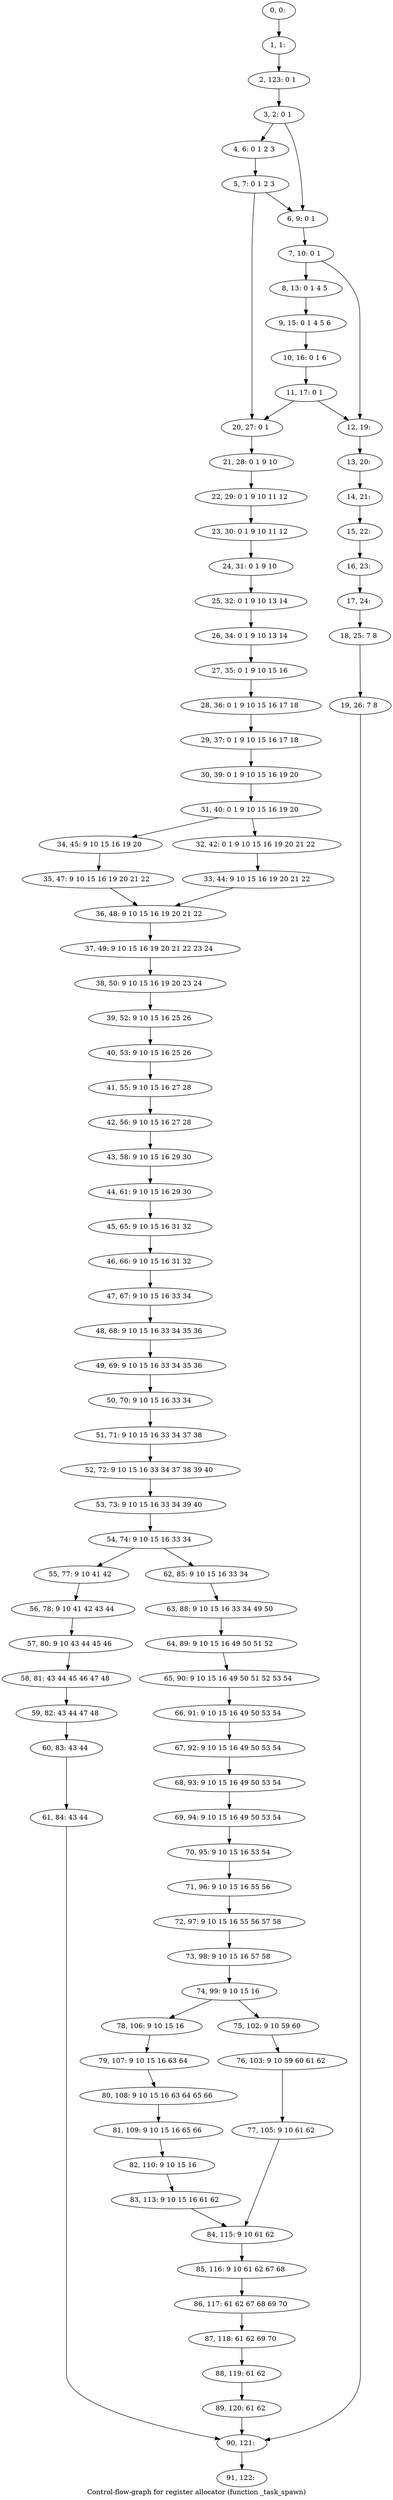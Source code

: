digraph G {
graph [label="Control-flow-graph for register allocator (function _task_spawn)"]
0[label="0, 0: "];
1[label="1, 1: "];
2[label="2, 123: 0 1 "];
3[label="3, 2: 0 1 "];
4[label="4, 6: 0 1 2 3 "];
5[label="5, 7: 0 1 2 3 "];
6[label="6, 9: 0 1 "];
7[label="7, 10: 0 1 "];
8[label="8, 13: 0 1 4 5 "];
9[label="9, 15: 0 1 4 5 6 "];
10[label="10, 16: 0 1 6 "];
11[label="11, 17: 0 1 "];
12[label="12, 19: "];
13[label="13, 20: "];
14[label="14, 21: "];
15[label="15, 22: "];
16[label="16, 23: "];
17[label="17, 24: "];
18[label="18, 25: 7 8 "];
19[label="19, 26: 7 8 "];
20[label="20, 27: 0 1 "];
21[label="21, 28: 0 1 9 10 "];
22[label="22, 29: 0 1 9 10 11 12 "];
23[label="23, 30: 0 1 9 10 11 12 "];
24[label="24, 31: 0 1 9 10 "];
25[label="25, 32: 0 1 9 10 13 14 "];
26[label="26, 34: 0 1 9 10 13 14 "];
27[label="27, 35: 0 1 9 10 15 16 "];
28[label="28, 36: 0 1 9 10 15 16 17 18 "];
29[label="29, 37: 0 1 9 10 15 16 17 18 "];
30[label="30, 39: 0 1 9 10 15 16 19 20 "];
31[label="31, 40: 0 1 9 10 15 16 19 20 "];
32[label="32, 42: 0 1 9 10 15 16 19 20 21 22 "];
33[label="33, 44: 9 10 15 16 19 20 21 22 "];
34[label="34, 45: 9 10 15 16 19 20 "];
35[label="35, 47: 9 10 15 16 19 20 21 22 "];
36[label="36, 48: 9 10 15 16 19 20 21 22 "];
37[label="37, 49: 9 10 15 16 19 20 21 22 23 24 "];
38[label="38, 50: 9 10 15 16 19 20 23 24 "];
39[label="39, 52: 9 10 15 16 25 26 "];
40[label="40, 53: 9 10 15 16 25 26 "];
41[label="41, 55: 9 10 15 16 27 28 "];
42[label="42, 56: 9 10 15 16 27 28 "];
43[label="43, 58: 9 10 15 16 29 30 "];
44[label="44, 61: 9 10 15 16 29 30 "];
45[label="45, 65: 9 10 15 16 31 32 "];
46[label="46, 66: 9 10 15 16 31 32 "];
47[label="47, 67: 9 10 15 16 33 34 "];
48[label="48, 68: 9 10 15 16 33 34 35 36 "];
49[label="49, 69: 9 10 15 16 33 34 35 36 "];
50[label="50, 70: 9 10 15 16 33 34 "];
51[label="51, 71: 9 10 15 16 33 34 37 38 "];
52[label="52, 72: 9 10 15 16 33 34 37 38 39 40 "];
53[label="53, 73: 9 10 15 16 33 34 39 40 "];
54[label="54, 74: 9 10 15 16 33 34 "];
55[label="55, 77: 9 10 41 42 "];
56[label="56, 78: 9 10 41 42 43 44 "];
57[label="57, 80: 9 10 43 44 45 46 "];
58[label="58, 81: 43 44 45 46 47 48 "];
59[label="59, 82: 43 44 47 48 "];
60[label="60, 83: 43 44 "];
61[label="61, 84: 43 44 "];
62[label="62, 85: 9 10 15 16 33 34 "];
63[label="63, 88: 9 10 15 16 33 34 49 50 "];
64[label="64, 89: 9 10 15 16 49 50 51 52 "];
65[label="65, 90: 9 10 15 16 49 50 51 52 53 54 "];
66[label="66, 91: 9 10 15 16 49 50 53 54 "];
67[label="67, 92: 9 10 15 16 49 50 53 54 "];
68[label="68, 93: 9 10 15 16 49 50 53 54 "];
69[label="69, 94: 9 10 15 16 49 50 53 54 "];
70[label="70, 95: 9 10 15 16 53 54 "];
71[label="71, 96: 9 10 15 16 55 56 "];
72[label="72, 97: 9 10 15 16 55 56 57 58 "];
73[label="73, 98: 9 10 15 16 57 58 "];
74[label="74, 99: 9 10 15 16 "];
75[label="75, 102: 9 10 59 60 "];
76[label="76, 103: 9 10 59 60 61 62 "];
77[label="77, 105: 9 10 61 62 "];
78[label="78, 106: 9 10 15 16 "];
79[label="79, 107: 9 10 15 16 63 64 "];
80[label="80, 108: 9 10 15 16 63 64 65 66 "];
81[label="81, 109: 9 10 15 16 65 66 "];
82[label="82, 110: 9 10 15 16 "];
83[label="83, 113: 9 10 15 16 61 62 "];
84[label="84, 115: 9 10 61 62 "];
85[label="85, 116: 9 10 61 62 67 68 "];
86[label="86, 117: 61 62 67 68 69 70 "];
87[label="87, 118: 61 62 69 70 "];
88[label="88, 119: 61 62 "];
89[label="89, 120: 61 62 "];
90[label="90, 121: "];
91[label="91, 122: "];
0->1 ;
1->2 ;
2->3 ;
3->4 ;
3->6 ;
4->5 ;
5->6 ;
5->20 ;
6->7 ;
7->8 ;
7->12 ;
8->9 ;
9->10 ;
10->11 ;
11->12 ;
11->20 ;
12->13 ;
13->14 ;
14->15 ;
15->16 ;
16->17 ;
17->18 ;
18->19 ;
19->90 ;
20->21 ;
21->22 ;
22->23 ;
23->24 ;
24->25 ;
25->26 ;
26->27 ;
27->28 ;
28->29 ;
29->30 ;
30->31 ;
31->32 ;
31->34 ;
32->33 ;
33->36 ;
34->35 ;
35->36 ;
36->37 ;
37->38 ;
38->39 ;
39->40 ;
40->41 ;
41->42 ;
42->43 ;
43->44 ;
44->45 ;
45->46 ;
46->47 ;
47->48 ;
48->49 ;
49->50 ;
50->51 ;
51->52 ;
52->53 ;
53->54 ;
54->55 ;
54->62 ;
55->56 ;
56->57 ;
57->58 ;
58->59 ;
59->60 ;
60->61 ;
61->90 ;
62->63 ;
63->64 ;
64->65 ;
65->66 ;
66->67 ;
67->68 ;
68->69 ;
69->70 ;
70->71 ;
71->72 ;
72->73 ;
73->74 ;
74->75 ;
74->78 ;
75->76 ;
76->77 ;
77->84 ;
78->79 ;
79->80 ;
80->81 ;
81->82 ;
82->83 ;
83->84 ;
84->85 ;
85->86 ;
86->87 ;
87->88 ;
88->89 ;
89->90 ;
90->91 ;
}
